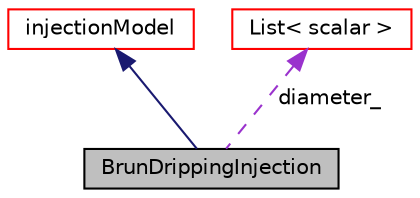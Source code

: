 digraph "BrunDrippingInjection"
{
  bgcolor="transparent";
  edge [fontname="Helvetica",fontsize="10",labelfontname="Helvetica",labelfontsize="10"];
  node [fontname="Helvetica",fontsize="10",shape=record];
  Node4 [label="BrunDrippingInjection",height=0.2,width=0.4,color="black", fillcolor="grey75", style="filled", fontcolor="black"];
  Node5 -> Node4 [dir="back",color="midnightblue",fontsize="10",style="solid",fontname="Helvetica"];
  Node5 [label="injectionModel",height=0.2,width=0.4,color="red",URL="$a30181.html",tooltip="Base class for film injection models, handling mass transfer from the film. "];
  Node72 -> Node4 [dir="back",color="darkorchid3",fontsize="10",style="dashed",label=" diameter_" ,fontname="Helvetica"];
  Node72 [label="List\< scalar \>",height=0.2,width=0.4,color="red",URL="$a26833.html"];
}
